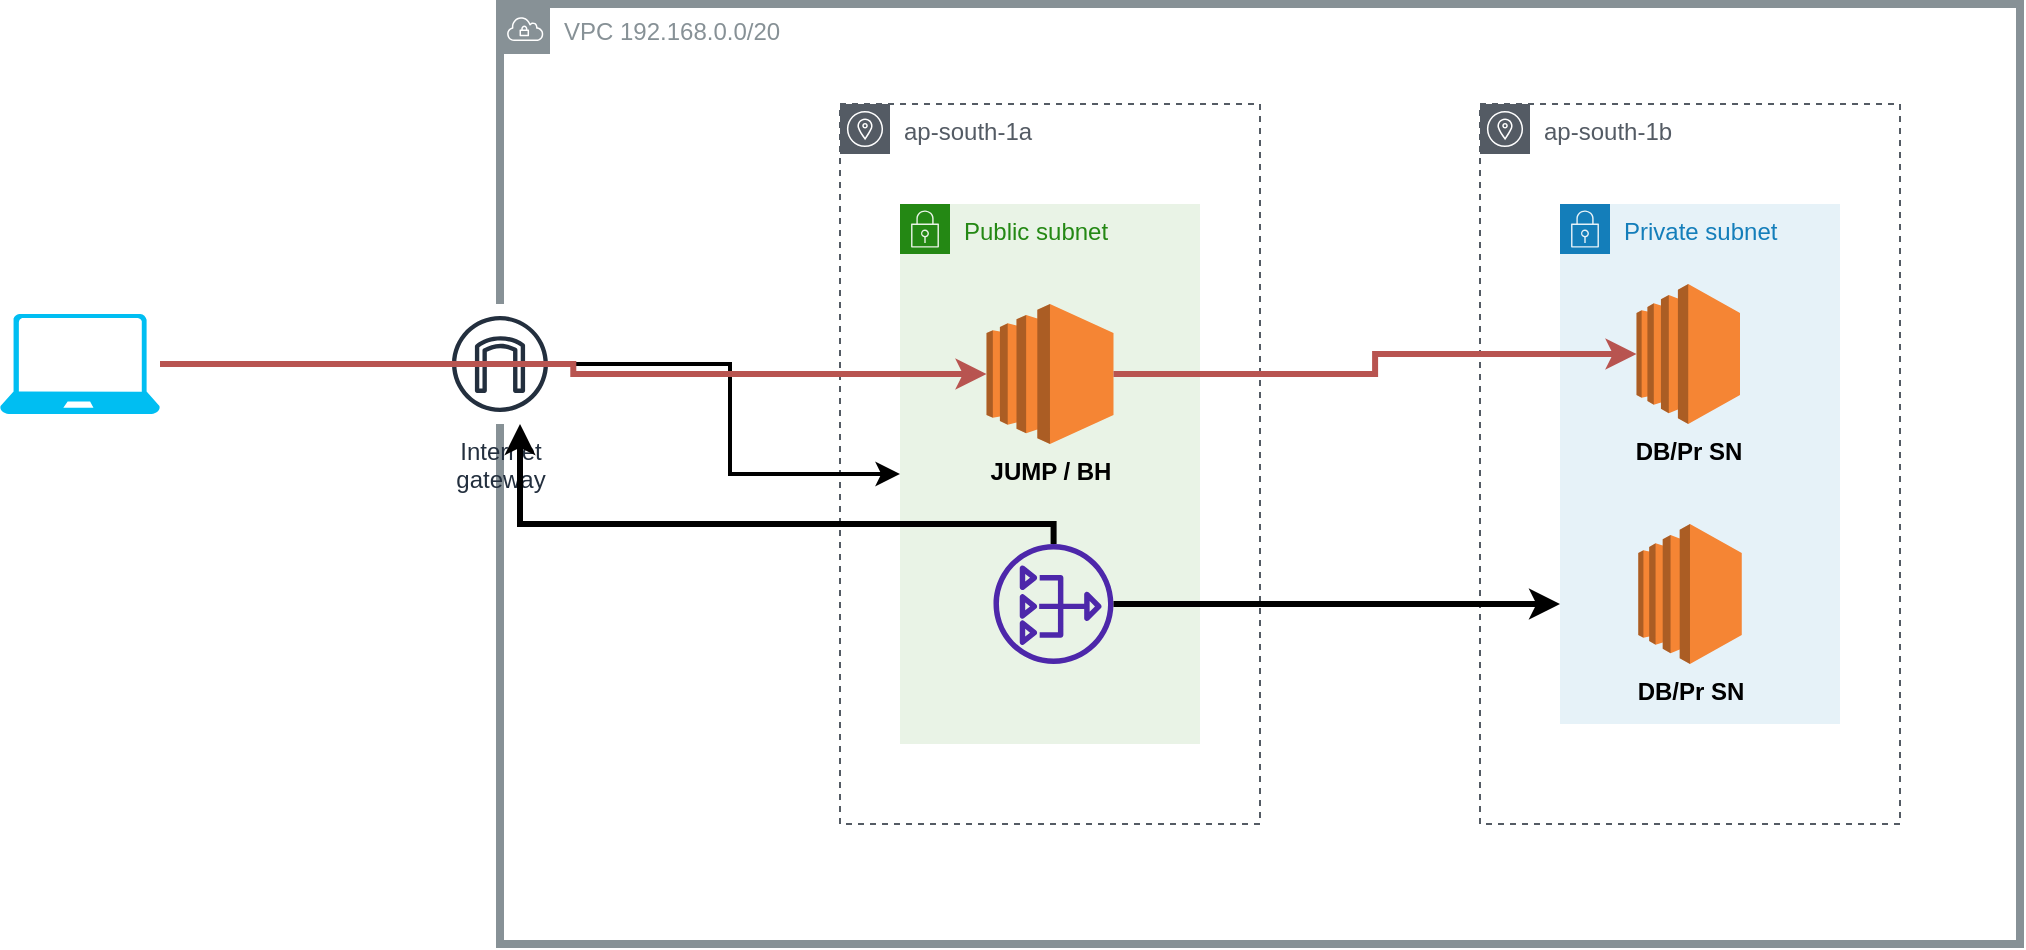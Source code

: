 <mxfile version="16.4.11" type="device"><diagram id="XklnuzgoM5Qpn_QXWjbg" name="Page-1"><mxGraphModel dx="1718" dy="474" grid="1" gridSize="10" guides="1" tooltips="1" connect="1" arrows="1" fold="1" page="1" pageScale="1" pageWidth="850" pageHeight="1100" math="0" shadow="0"><root><mxCell id="0"/><mxCell id="1" parent="0"/><mxCell id="rTQYAhPpDeTP4vbHFnZU-1" value="VPC 192.168.0.0/20" style="sketch=0;outlineConnect=0;gradientColor=none;html=1;whiteSpace=wrap;fontSize=12;fontStyle=0;shape=mxgraph.aws4.group;grIcon=mxgraph.aws4.group_vpc;strokeColor=#879196;fillColor=none;verticalAlign=top;align=left;spacingLeft=30;fontColor=#879196;dashed=0;strokeWidth=4;" vertex="1" parent="1"><mxGeometry x="-10" y="60" width="760" height="470" as="geometry"/></mxCell><mxCell id="rTQYAhPpDeTP4vbHFnZU-2" value="ap-south-1a" style="sketch=0;outlineConnect=0;gradientColor=none;html=1;whiteSpace=wrap;fontSize=12;fontStyle=0;shape=mxgraph.aws4.group;grIcon=mxgraph.aws4.group_availability_zone;strokeColor=#545B64;fillColor=none;verticalAlign=top;align=left;spacingLeft=30;fontColor=#545B64;dashed=1;" vertex="1" parent="1"><mxGeometry x="160" y="110" width="210" height="360" as="geometry"/></mxCell><mxCell id="rTQYAhPpDeTP4vbHFnZU-3" value="ap-south-1b" style="sketch=0;outlineConnect=0;gradientColor=none;html=1;whiteSpace=wrap;fontSize=12;fontStyle=0;shape=mxgraph.aws4.group;grIcon=mxgraph.aws4.group_availability_zone;strokeColor=#545B64;fillColor=none;verticalAlign=top;align=left;spacingLeft=30;fontColor=#545B64;dashed=1;" vertex="1" parent="1"><mxGeometry x="480" y="110" width="210" height="360" as="geometry"/></mxCell><mxCell id="rTQYAhPpDeTP4vbHFnZU-4" value="Public subnet" style="points=[[0,0],[0.25,0],[0.5,0],[0.75,0],[1,0],[1,0.25],[1,0.5],[1,0.75],[1,1],[0.75,1],[0.5,1],[0.25,1],[0,1],[0,0.75],[0,0.5],[0,0.25]];outlineConnect=0;gradientColor=none;html=1;whiteSpace=wrap;fontSize=12;fontStyle=0;container=1;pointerEvents=0;collapsible=0;recursiveResize=0;shape=mxgraph.aws4.group;grIcon=mxgraph.aws4.group_security_group;grStroke=0;strokeColor=#248814;fillColor=#E9F3E6;verticalAlign=top;align=left;spacingLeft=30;fontColor=#248814;dashed=0;" vertex="1" parent="1"><mxGeometry x="190" y="160" width="150" height="270" as="geometry"/></mxCell><mxCell id="rTQYAhPpDeTP4vbHFnZU-11" value="&lt;b&gt;JUMP / BH&lt;/b&gt;" style="outlineConnect=0;dashed=0;verticalLabelPosition=bottom;verticalAlign=top;align=center;html=1;shape=mxgraph.aws3.ec2;fillColor=#F58534;gradientColor=none;strokeWidth=4;" vertex="1" parent="rTQYAhPpDeTP4vbHFnZU-4"><mxGeometry x="43.25" y="50" width="63.5" height="70" as="geometry"/></mxCell><mxCell id="rTQYAhPpDeTP4vbHFnZU-20" value="" style="sketch=0;outlineConnect=0;fontColor=#232F3E;gradientColor=none;fillColor=#4D27AA;strokeColor=none;dashed=0;verticalLabelPosition=bottom;verticalAlign=top;align=center;html=1;fontSize=12;fontStyle=0;aspect=fixed;pointerEvents=1;shape=mxgraph.aws4.nat_gateway;" vertex="1" parent="rTQYAhPpDeTP4vbHFnZU-4"><mxGeometry x="46.75" y="170" width="60" height="60" as="geometry"/></mxCell><mxCell id="rTQYAhPpDeTP4vbHFnZU-5" value="Private subnet" style="points=[[0,0],[0.25,0],[0.5,0],[0.75,0],[1,0],[1,0.25],[1,0.5],[1,0.75],[1,1],[0.75,1],[0.5,1],[0.25,1],[0,1],[0,0.75],[0,0.5],[0,0.25]];outlineConnect=0;gradientColor=none;html=1;whiteSpace=wrap;fontSize=12;fontStyle=0;container=1;pointerEvents=0;collapsible=0;recursiveResize=0;shape=mxgraph.aws4.group;grIcon=mxgraph.aws4.group_security_group;grStroke=0;strokeColor=#147EBA;fillColor=#E6F2F8;verticalAlign=top;align=left;spacingLeft=30;fontColor=#147EBA;dashed=0;" vertex="1" parent="1"><mxGeometry x="520" y="160" width="140" height="260" as="geometry"/></mxCell><mxCell id="rTQYAhPpDeTP4vbHFnZU-6" value="&lt;b&gt;DB/Pr SN&lt;/b&gt;" style="outlineConnect=0;dashed=0;verticalLabelPosition=bottom;verticalAlign=top;align=center;html=1;shape=mxgraph.aws3.ec2;fillColor=#F58534;gradientColor=none;strokeWidth=4;" vertex="1" parent="rTQYAhPpDeTP4vbHFnZU-5"><mxGeometry x="38.25" y="40" width="51.75" height="70" as="geometry"/></mxCell><mxCell id="rTQYAhPpDeTP4vbHFnZU-23" value="&lt;b&gt;DB/Pr SN&lt;/b&gt;" style="outlineConnect=0;dashed=0;verticalLabelPosition=bottom;verticalAlign=top;align=center;html=1;shape=mxgraph.aws3.ec2;fillColor=#F58534;gradientColor=none;strokeWidth=4;" vertex="1" parent="rTQYAhPpDeTP4vbHFnZU-5"><mxGeometry x="39.13" y="160" width="51.75" height="70" as="geometry"/></mxCell><mxCell id="rTQYAhPpDeTP4vbHFnZU-12" style="edgeStyle=orthogonalEdgeStyle;rounded=0;orthogonalLoop=1;jettySize=auto;html=1;strokeWidth=2;" edge="1" parent="1" source="rTQYAhPpDeTP4vbHFnZU-7" target="rTQYAhPpDeTP4vbHFnZU-4"><mxGeometry relative="1" as="geometry"/></mxCell><mxCell id="rTQYAhPpDeTP4vbHFnZU-7" value="Internet&#10;gateway" style="sketch=0;outlineConnect=0;fontColor=#232F3E;gradientColor=none;strokeColor=#232F3E;fillColor=#ffffff;dashed=0;verticalLabelPosition=bottom;verticalAlign=top;align=center;html=1;fontSize=12;fontStyle=0;aspect=fixed;shape=mxgraph.aws4.resourceIcon;resIcon=mxgraph.aws4.internet_gateway;" vertex="1" parent="1"><mxGeometry x="-40" y="210" width="60" height="60" as="geometry"/></mxCell><mxCell id="rTQYAhPpDeTP4vbHFnZU-18" style="edgeStyle=orthogonalEdgeStyle;rounded=0;orthogonalLoop=1;jettySize=auto;html=1;strokeWidth=3;fillColor=#f8cecc;strokeColor=#b85450;" edge="1" parent="1" source="rTQYAhPpDeTP4vbHFnZU-17" target="rTQYAhPpDeTP4vbHFnZU-11"><mxGeometry relative="1" as="geometry"/></mxCell><mxCell id="rTQYAhPpDeTP4vbHFnZU-17" value="" style="verticalLabelPosition=bottom;html=1;verticalAlign=top;align=center;strokeColor=none;fillColor=#00BEF2;shape=mxgraph.azure.laptop;pointerEvents=1;" vertex="1" parent="1"><mxGeometry x="-260" y="215" width="80" height="50" as="geometry"/></mxCell><mxCell id="rTQYAhPpDeTP4vbHFnZU-19" style="edgeStyle=orthogonalEdgeStyle;rounded=0;orthogonalLoop=1;jettySize=auto;html=1;strokeWidth=3;fillColor=#f8cecc;strokeColor=#b85450;" edge="1" parent="1" source="rTQYAhPpDeTP4vbHFnZU-11" target="rTQYAhPpDeTP4vbHFnZU-6"><mxGeometry relative="1" as="geometry"/></mxCell><mxCell id="rTQYAhPpDeTP4vbHFnZU-21" style="edgeStyle=orthogonalEdgeStyle;rounded=0;orthogonalLoop=1;jettySize=auto;html=1;strokeWidth=3;" edge="1" parent="1" source="rTQYAhPpDeTP4vbHFnZU-20" target="rTQYAhPpDeTP4vbHFnZU-5"><mxGeometry relative="1" as="geometry"><Array as="points"><mxPoint x="460" y="360"/><mxPoint x="460" y="360"/></Array></mxGeometry></mxCell><mxCell id="rTQYAhPpDeTP4vbHFnZU-22" style="edgeStyle=orthogonalEdgeStyle;rounded=0;orthogonalLoop=1;jettySize=auto;html=1;strokeWidth=3;" edge="1" parent="1" source="rTQYAhPpDeTP4vbHFnZU-20" target="rTQYAhPpDeTP4vbHFnZU-7"><mxGeometry relative="1" as="geometry"><Array as="points"><mxPoint x="267" y="320"/><mxPoint y="320"/></Array></mxGeometry></mxCell></root></mxGraphModel></diagram></mxfile>